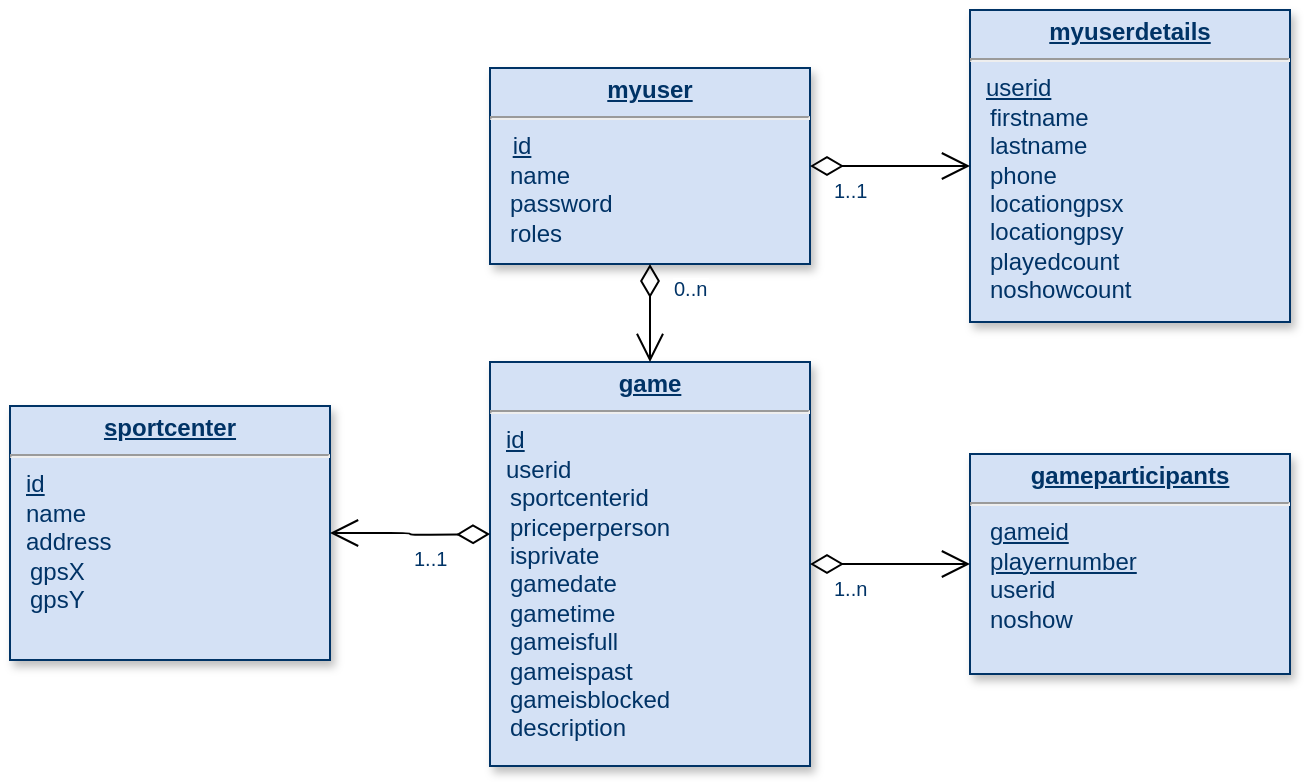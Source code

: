 <mxfile version="12.3.6" type="device" pages="1"><diagram name="Page-1" id="efa7a0a1-bf9b-a30e-e6df-94a7791c09e9"><mxGraphModel dx="2248" dy="769" grid="1" gridSize="10" guides="1" tooltips="1" connect="1" arrows="1" fold="1" page="1" pageScale="1" pageWidth="826" pageHeight="1169" background="#ffffff" math="0" shadow="0"><root><mxCell id="0"/><mxCell id="1" parent="0"/><mxCell id="21" value="&lt;p style=&quot;margin: 0px ; margin-top: 4px ; text-align: center ; text-decoration: underline&quot;&gt;&lt;strong&gt;game&lt;/strong&gt;&lt;/p&gt;&lt;hr&gt;&lt;p style=&quot;margin: 0px ; margin-left: 8px&quot;&gt;&lt;u&gt;id&lt;/u&gt;&lt;br&gt;&lt;/p&gt;&lt;p style=&quot;margin: 0px ; margin-left: 8px&quot;&gt;userid&lt;/p&gt;&lt;div&gt;&amp;nbsp;&amp;nbsp; sportcenterid&lt;/div&gt;&lt;div&gt;&amp;nbsp;&amp;nbsp; priceperperson&lt;br&gt;&lt;/div&gt;&lt;div&gt;&amp;nbsp;&amp;nbsp; isprivate&lt;/div&gt;&lt;div&gt;&amp;nbsp;&amp;nbsp; gamedate&lt;/div&gt;&lt;div&gt;&amp;nbsp;&amp;nbsp; gametime&lt;/div&gt;&lt;div&gt;&amp;nbsp;&amp;nbsp; gameisfull&lt;/div&gt;&lt;div&gt;&amp;nbsp;&amp;nbsp; gameispast&lt;/div&gt;&lt;div&gt;&amp;nbsp;&amp;nbsp; gameisblocked&lt;br&gt;&lt;/div&gt;&lt;div&gt;&amp;nbsp;&amp;nbsp; description&lt;br&gt;&lt;/div&gt;&lt;div&gt;&amp;nbsp;&amp;nbsp; &lt;br&gt;&lt;/div&gt;" style="verticalAlign=top;align=left;overflow=fill;fontSize=12;fontFamily=Helvetica;html=1;strokeColor=#003366;shadow=1;fillColor=#D4E1F5;fontColor=#003366" parent="1" vertex="1"><mxGeometry x="-521" y="218" width="160" height="202" as="geometry"/></mxCell><mxCell id="25" value="&lt;p style=&quot;margin: 0px ; margin-top: 4px ; text-align: center ; text-decoration: underline&quot;&gt;&lt;strong&gt;myuser&lt;br&gt;&lt;/strong&gt;&lt;/p&gt;&lt;hr&gt;&lt;p style=&quot;margin: 0px ; margin-left: 8px&quot;&gt;&lt;i&gt;&amp;nbsp;&lt;/i&gt;&lt;u&gt;id&lt;/u&gt;&lt;/p&gt;&lt;div&gt;&amp;nbsp;&amp;nbsp; name&lt;/div&gt;&lt;div&gt;&amp;nbsp;&amp;nbsp; password&lt;br&gt;&lt;/div&gt;&lt;div&gt;&amp;nbsp;&amp;nbsp; roles&lt;/div&gt;" style="verticalAlign=top;align=left;overflow=fill;fontSize=12;fontFamily=Helvetica;html=1;strokeColor=#003366;shadow=1;fillColor=#D4E1F5;fontColor=#003366" parent="1" vertex="1"><mxGeometry x="-521" y="71" width="160" height="98" as="geometry"/></mxCell><mxCell id="90" value="" style="endArrow=open;endSize=12;startArrow=diamondThin;startSize=14;startFill=0;edgeStyle=orthogonalEdgeStyle" parent="1" source="25" target="21" edge="1"><mxGeometry x="19" y="368" as="geometry"><mxPoint x="19" y="368" as="sourcePoint"/><mxPoint x="179" y="368" as="targetPoint"/></mxGeometry></mxCell><mxCell id="91" value="0..n" style="resizable=0;align=left;verticalAlign=top;labelBackgroundColor=#ffffff;fontSize=10;strokeColor=#003366;shadow=1;fillColor=#D4E1F5;fontColor=#003366" parent="90" connectable="0" vertex="1"><mxGeometry x="-1" relative="1" as="geometry"><mxPoint x="10" as="offset"/></mxGeometry></mxCell><mxCell id="5kv9bRZpvXn6aNjhUUZ2-103" value="&lt;p style=&quot;margin: 0px ; margin-top: 4px ; text-align: center ; text-decoration: underline&quot;&gt;&lt;strong&gt;gameparticipants&lt;/strong&gt;&lt;/p&gt;&lt;hr&gt;&lt;div&gt;&amp;nbsp;&amp;nbsp; &lt;u&gt;gameid&lt;/u&gt;&lt;/div&gt;&lt;div&gt;&amp;nbsp;&amp;nbsp; &lt;u&gt;playernumber&lt;/u&gt;&lt;/div&gt;&lt;div&gt;&amp;nbsp;&amp;nbsp; userid&lt;/div&gt;&lt;div&gt;&amp;nbsp;&amp;nbsp; noshow&lt;br&gt;&lt;/div&gt;&lt;div&gt;&amp;nbsp;&amp;nbsp; &lt;br&gt;&lt;/div&gt;" style="verticalAlign=top;align=left;overflow=fill;fontSize=12;fontFamily=Helvetica;html=1;strokeColor=#003366;shadow=1;fillColor=#D4E1F5;fontColor=#003366" parent="1" vertex="1"><mxGeometry x="-281" y="264" width="160" height="110" as="geometry"/></mxCell><mxCell id="5kv9bRZpvXn6aNjhUUZ2-105" value="" style="endArrow=open;endSize=12;startArrow=diamondThin;startSize=14;startFill=0;edgeStyle=orthogonalEdgeStyle;entryX=0;entryY=0.5;entryDx=0;entryDy=0;exitX=1;exitY=0.5;exitDx=0;exitDy=0;" parent="1" source="21" target="5kv9bRZpvXn6aNjhUUZ2-103" edge="1"><mxGeometry x="29" y="378" as="geometry"><mxPoint x="-431" y="178" as="sourcePoint"/><mxPoint x="-431" y="228" as="targetPoint"/></mxGeometry></mxCell><mxCell id="5kv9bRZpvXn6aNjhUUZ2-106" value="1..n" style="resizable=0;align=left;verticalAlign=top;labelBackgroundColor=#ffffff;fontSize=10;strokeColor=#003366;shadow=1;fillColor=#D4E1F5;fontColor=#003366" parent="5kv9bRZpvXn6aNjhUUZ2-105" connectable="0" vertex="1"><mxGeometry x="-1" relative="1" as="geometry"><mxPoint x="10" as="offset"/></mxGeometry></mxCell><mxCell id="5kv9bRZpvXn6aNjhUUZ2-108" value="&lt;p style=&quot;margin: 0px ; margin-top: 4px ; text-align: center ; text-decoration: underline&quot;&gt;&lt;strong&gt;sportcenter&lt;/strong&gt;&lt;/p&gt;&lt;hr&gt;&lt;p style=&quot;margin: 0px ; margin-left: 8px&quot;&gt;&lt;u&gt;id&lt;/u&gt;&lt;/p&gt;&lt;p style=&quot;margin: 0px ; margin-left: 8px&quot;&gt;name&lt;/p&gt;&lt;p style=&quot;margin: 0px ; margin-left: 8px&quot;&gt;address&lt;br&gt;&lt;/p&gt;&amp;nbsp;&amp;nbsp; gpsX&lt;div&gt;&amp;nbsp;&amp;nbsp; gpsY&lt;/div&gt;&lt;div&gt;&amp;nbsp;&amp;nbsp; &lt;br&gt;&lt;/div&gt;&lt;div&gt;&amp;nbsp;&amp;nbsp; &lt;br&gt;&lt;/div&gt;" style="verticalAlign=top;align=left;overflow=fill;fontSize=12;fontFamily=Helvetica;html=1;strokeColor=#003366;shadow=1;fillColor=#D4E1F5;fontColor=#003366" parent="1" vertex="1"><mxGeometry x="-761" y="240" width="160" height="127" as="geometry"/></mxCell><mxCell id="5kv9bRZpvXn6aNjhUUZ2-109" value="&lt;p style=&quot;margin: 0px ; margin-top: 4px ; text-align: center ; text-decoration: underline&quot;&gt;&lt;strong&gt;myuserdetails&lt;/strong&gt;&lt;/p&gt;&lt;hr&gt;&lt;p style=&quot;margin: 0px ; margin-left: 8px&quot;&gt;&lt;u&gt;user&lt;/u&gt;&lt;u&gt;id&lt;/u&gt;&lt;/p&gt;&lt;div&gt;&amp;nbsp;&amp;nbsp; firstname&lt;/div&gt;&lt;div&gt;&amp;nbsp;&amp;nbsp; lastname&lt;/div&gt;&lt;div&gt;&amp;nbsp;&amp;nbsp; phone&lt;br&gt;&lt;/div&gt;&lt;div&gt;&amp;nbsp;&amp;nbsp; locationgpsx&lt;br&gt;&lt;/div&gt;&lt;div&gt;&amp;nbsp;&amp;nbsp; locationgpsy&lt;/div&gt;&lt;div&gt;&amp;nbsp;&amp;nbsp; playedcount&lt;/div&gt;&lt;div&gt;&amp;nbsp;&amp;nbsp; noshowcount&lt;br&gt;&lt;/div&gt;" style="verticalAlign=top;align=left;overflow=fill;fontSize=12;fontFamily=Helvetica;html=1;strokeColor=#003366;shadow=1;fillColor=#D4E1F5;fontColor=#003366" parent="1" vertex="1"><mxGeometry x="-281" y="42" width="160" height="156" as="geometry"/></mxCell><mxCell id="5kv9bRZpvXn6aNjhUUZ2-112" value="" style="endArrow=open;endSize=12;startArrow=diamondThin;startSize=14;startFill=0;edgeStyle=orthogonalEdgeStyle;exitX=1;exitY=0.5;exitDx=0;exitDy=0;entryX=0;entryY=0.5;entryDx=0;entryDy=0;" parent="1" source="25" target="5kv9bRZpvXn6aNjhUUZ2-109" edge="1"><mxGeometry x="29" y="378" as="geometry"><mxPoint x="-431" y="178" as="sourcePoint"/><mxPoint x="-431" y="228" as="targetPoint"/></mxGeometry></mxCell><mxCell id="5kv9bRZpvXn6aNjhUUZ2-113" value="1..1" style="resizable=0;align=left;verticalAlign=top;labelBackgroundColor=#ffffff;fontSize=10;strokeColor=#003366;shadow=1;fillColor=#D4E1F5;fontColor=#003366" parent="5kv9bRZpvXn6aNjhUUZ2-112" connectable="0" vertex="1"><mxGeometry x="-1" relative="1" as="geometry"><mxPoint x="10" as="offset"/></mxGeometry></mxCell><mxCell id="5kv9bRZpvXn6aNjhUUZ2-116" value="" style="endArrow=open;endSize=12;startArrow=diamondThin;startSize=14;startFill=0;edgeStyle=orthogonalEdgeStyle;entryX=1;entryY=0.5;entryDx=0;entryDy=0;" parent="1" target="5kv9bRZpvXn6aNjhUUZ2-108" edge="1"><mxGeometry x="-180" y="364" as="geometry"><mxPoint x="-521" y="304" as="sourcePoint"/><mxPoint x="-490" y="290" as="targetPoint"/></mxGeometry></mxCell><mxCell id="5kv9bRZpvXn6aNjhUUZ2-117" value="1..1" style="resizable=0;align=left;verticalAlign=top;labelBackgroundColor=#ffffff;fontSize=10;strokeColor=#003366;shadow=1;fillColor=#D4E1F5;fontColor=#003366" parent="5kv9bRZpvXn6aNjhUUZ2-116" connectable="0" vertex="1"><mxGeometry x="-1" relative="1" as="geometry"><mxPoint x="-40" as="offset"/></mxGeometry></mxCell></root></mxGraphModel></diagram></mxfile>
